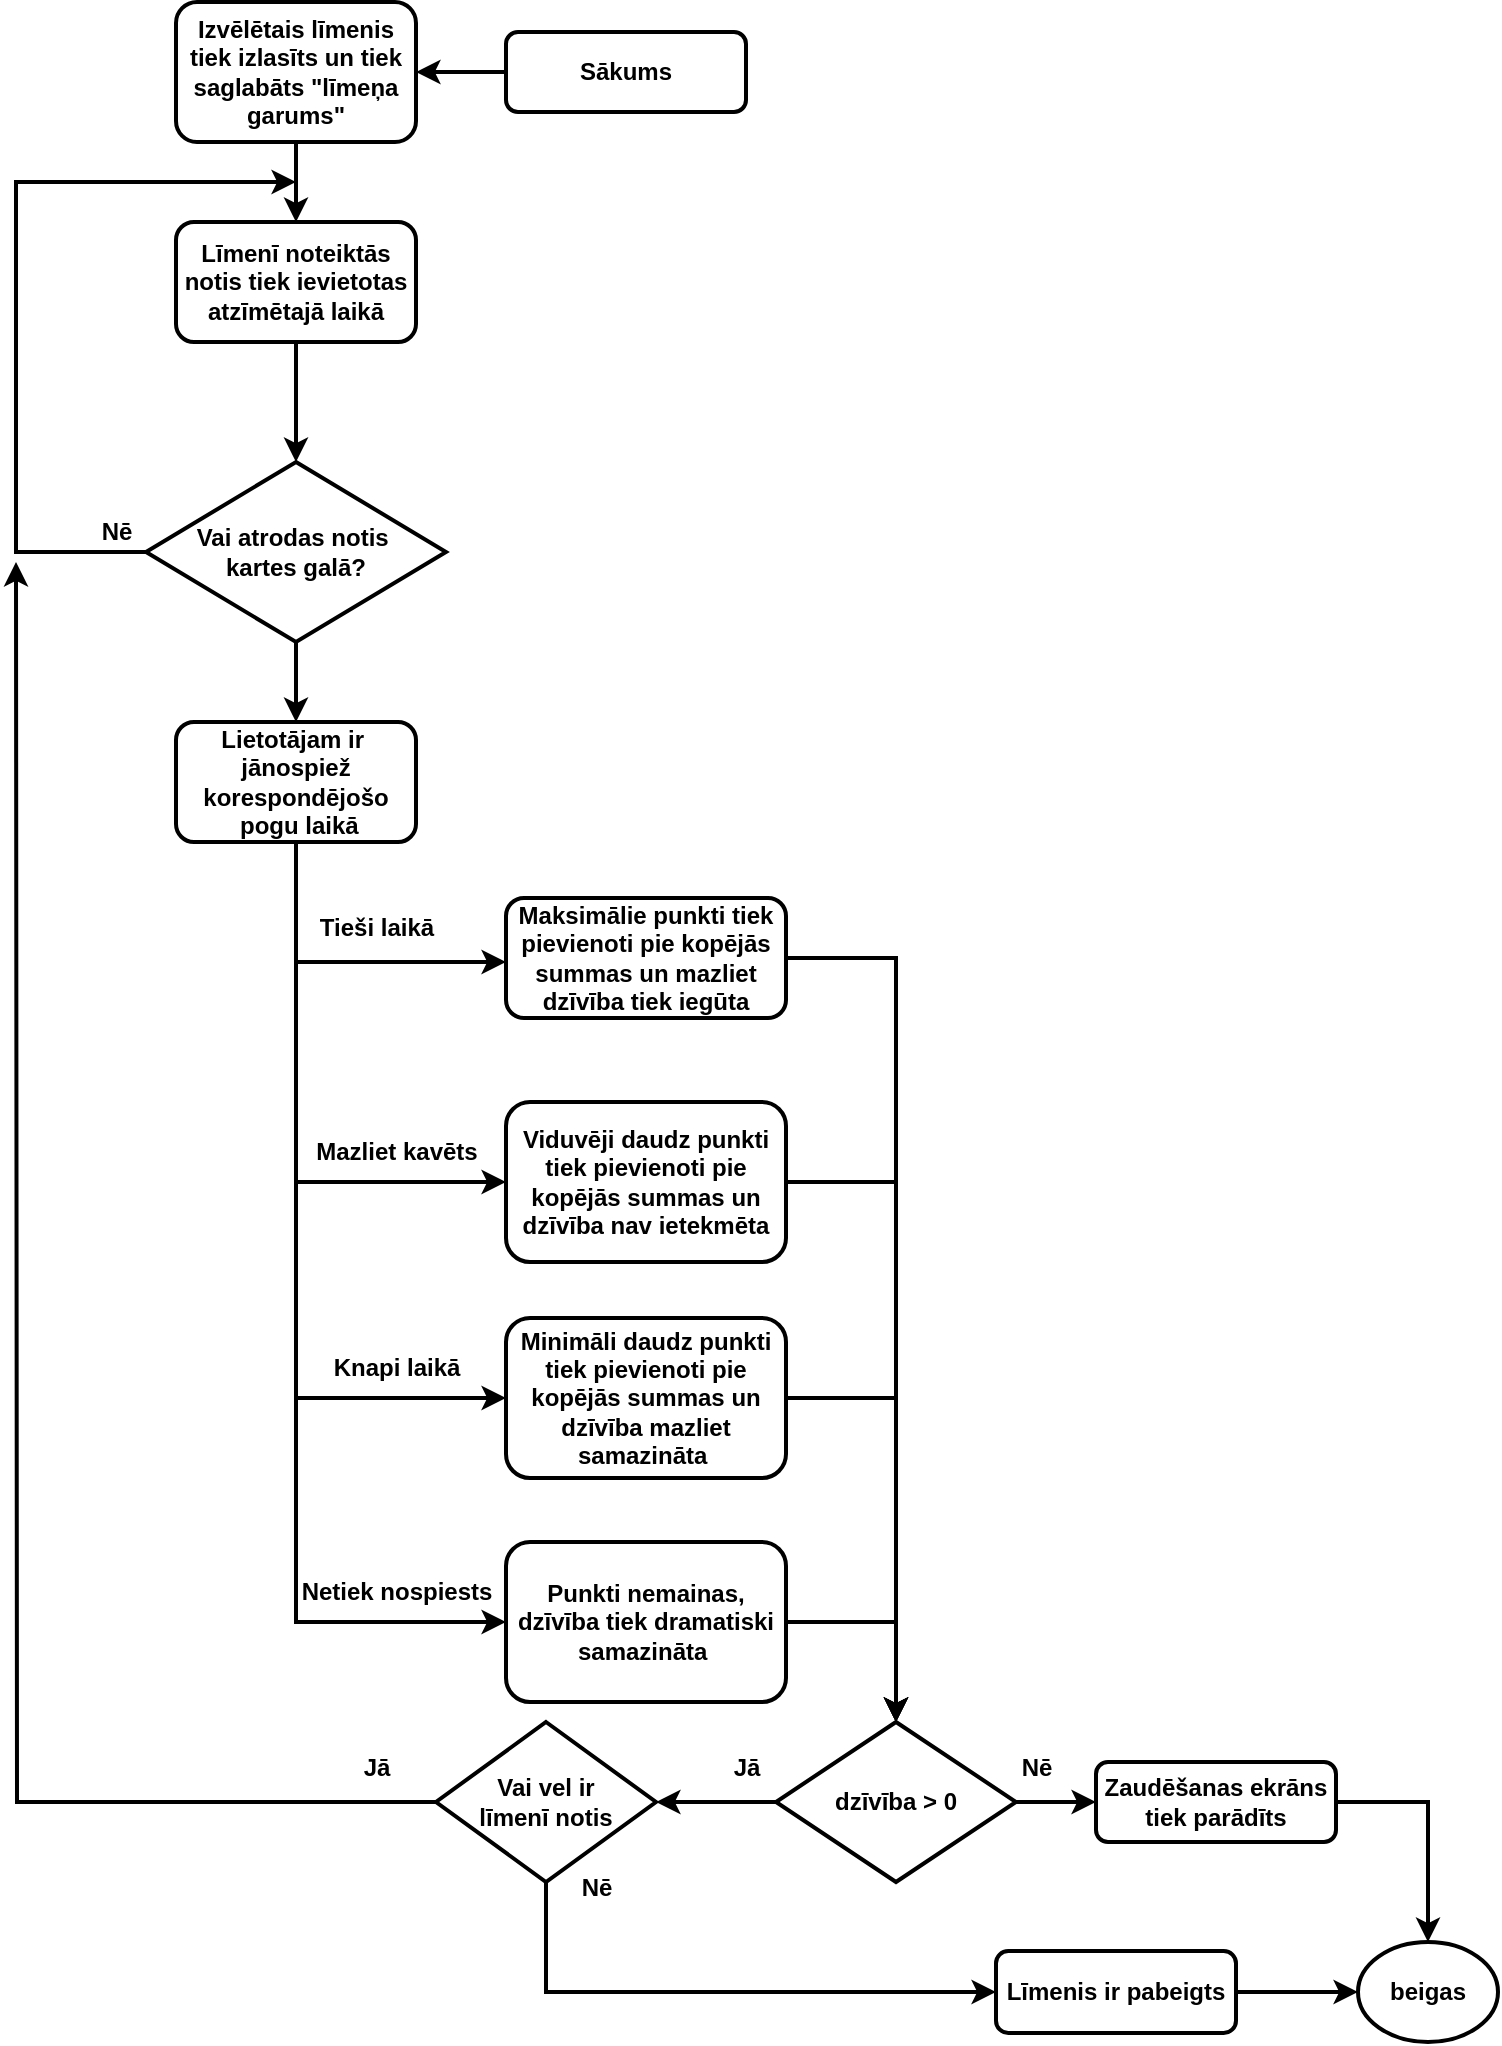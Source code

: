 <mxfile version="24.1.0" type="device">
  <diagram id="C5RBs43oDa-KdzZeNtuy" name="Page-1">
    <mxGraphModel dx="1914" dy="1008" grid="1" gridSize="10" guides="1" tooltips="1" connect="1" arrows="1" fold="1" page="1" pageScale="1" pageWidth="827" pageHeight="1169" math="0" shadow="0">
      <root>
        <mxCell id="WIyWlLk6GJQsqaUBKTNV-0" />
        <mxCell id="WIyWlLk6GJQsqaUBKTNV-1" parent="WIyWlLk6GJQsqaUBKTNV-0" />
        <mxCell id="EL6Vy02j1IOGJ40To6m0-0" style="edgeStyle=orthogonalEdgeStyle;rounded=0;orthogonalLoop=1;jettySize=auto;html=1;exitX=0;exitY=0.5;exitDx=0;exitDy=0;entryX=1;entryY=0.5;entryDx=0;entryDy=0;strokeColor=default;strokeWidth=2;align=center;verticalAlign=middle;fontFamily=Helvetica;fontSize=11;fontColor=default;fontStyle=1;labelBackgroundColor=default;endArrow=classic;" parent="WIyWlLk6GJQsqaUBKTNV-1" source="WIyWlLk6GJQsqaUBKTNV-3" target="nTVK7AX-v6Z2LN_n7n9J-0" edge="1">
          <mxGeometry relative="1" as="geometry" />
        </mxCell>
        <mxCell id="WIyWlLk6GJQsqaUBKTNV-3" value="Sākums" style="rounded=1;whiteSpace=wrap;html=1;fontSize=12;glass=0;strokeWidth=2;shadow=0;fontStyle=1" parent="WIyWlLk6GJQsqaUBKTNV-1" vertex="1">
          <mxGeometry x="294" y="105" width="120" height="40" as="geometry" />
        </mxCell>
        <mxCell id="nTVK7AX-v6Z2LN_n7n9J-1" style="edgeStyle=orthogonalEdgeStyle;rounded=0;orthogonalLoop=1;jettySize=auto;html=1;exitX=0.5;exitY=1;exitDx=0;exitDy=0;entryX=0.5;entryY=0;entryDx=0;entryDy=0;strokeWidth=2;fontStyle=1" parent="WIyWlLk6GJQsqaUBKTNV-1" source="nTVK7AX-v6Z2LN_n7n9J-0" target="nTVK7AX-v6Z2LN_n7n9J-3" edge="1">
          <mxGeometry relative="1" as="geometry">
            <mxPoint x="189" y="210" as="targetPoint" />
          </mxGeometry>
        </mxCell>
        <mxCell id="nTVK7AX-v6Z2LN_n7n9J-0" value="Izvēlētais līmenis tiek izlasīts un tiek saglabāts &quot;līmeņa garums&quot;" style="rounded=1;whiteSpace=wrap;html=1;strokeWidth=2;fontStyle=1" parent="WIyWlLk6GJQsqaUBKTNV-1" vertex="1">
          <mxGeometry x="129" y="90" width="120" height="70" as="geometry" />
        </mxCell>
        <mxCell id="nTVK7AX-v6Z2LN_n7n9J-5" style="edgeStyle=orthogonalEdgeStyle;rounded=0;orthogonalLoop=1;jettySize=auto;html=1;exitX=0.5;exitY=1;exitDx=0;exitDy=0;entryX=0.5;entryY=0;entryDx=0;entryDy=0;strokeWidth=2;fontStyle=1" parent="WIyWlLk6GJQsqaUBKTNV-1" source="nTVK7AX-v6Z2LN_n7n9J-3" target="nTVK7AX-v6Z2LN_n7n9J-4" edge="1">
          <mxGeometry relative="1" as="geometry" />
        </mxCell>
        <mxCell id="nTVK7AX-v6Z2LN_n7n9J-3" value="Līmenī noteiktās notis tiek ievietotas atzīmētajā laikā" style="rounded=1;whiteSpace=wrap;html=1;strokeWidth=2;fontStyle=1" parent="WIyWlLk6GJQsqaUBKTNV-1" vertex="1">
          <mxGeometry x="129" y="200" width="120" height="60" as="geometry" />
        </mxCell>
        <mxCell id="nTVK7AX-v6Z2LN_n7n9J-6" style="edgeStyle=orthogonalEdgeStyle;rounded=0;orthogonalLoop=1;jettySize=auto;html=1;exitX=0;exitY=0.5;exitDx=0;exitDy=0;strokeWidth=2;fontStyle=1" parent="WIyWlLk6GJQsqaUBKTNV-1" source="nTVK7AX-v6Z2LN_n7n9J-4" edge="1">
          <mxGeometry relative="1" as="geometry">
            <mxPoint x="189" y="180" as="targetPoint" />
            <Array as="points">
              <mxPoint x="49" y="365" />
              <mxPoint x="49" y="180" />
            </Array>
          </mxGeometry>
        </mxCell>
        <mxCell id="nTVK7AX-v6Z2LN_n7n9J-8" style="edgeStyle=orthogonalEdgeStyle;rounded=0;orthogonalLoop=1;jettySize=auto;html=1;exitX=0.5;exitY=1;exitDx=0;exitDy=0;entryX=0.5;entryY=0;entryDx=0;entryDy=0;strokeWidth=2;fontStyle=1" parent="WIyWlLk6GJQsqaUBKTNV-1" source="nTVK7AX-v6Z2LN_n7n9J-4" target="nTVK7AX-v6Z2LN_n7n9J-35" edge="1">
          <mxGeometry relative="1" as="geometry">
            <mxPoint x="189" y="430" as="targetPoint" />
          </mxGeometry>
        </mxCell>
        <mxCell id="nTVK7AX-v6Z2LN_n7n9J-4" value="Vai atrodas notis&amp;nbsp;&lt;div&gt;kartes galā?&lt;/div&gt;" style="rhombus;whiteSpace=wrap;html=1;strokeWidth=2;fontStyle=1" parent="WIyWlLk6GJQsqaUBKTNV-1" vertex="1">
          <mxGeometry x="114" y="320" width="150" height="90" as="geometry" />
        </mxCell>
        <mxCell id="nTVK7AX-v6Z2LN_n7n9J-7" value="Nē" style="text;html=1;align=center;verticalAlign=middle;resizable=0;points=[];autosize=1;strokeColor=none;fillColor=none;strokeWidth=2;fontStyle=1" parent="WIyWlLk6GJQsqaUBKTNV-1" vertex="1">
          <mxGeometry x="79" y="340" width="40" height="30" as="geometry" />
        </mxCell>
        <mxCell id="nTVK7AX-v6Z2LN_n7n9J-16" style="edgeStyle=orthogonalEdgeStyle;rounded=0;orthogonalLoop=1;jettySize=auto;html=1;exitX=0.5;exitY=1;exitDx=0;exitDy=0;strokeWidth=2;fontStyle=1" parent="WIyWlLk6GJQsqaUBKTNV-1" target="nTVK7AX-v6Z2LN_n7n9J-17" edge="1">
          <mxGeometry relative="1" as="geometry">
            <mxPoint x="249" y="570" as="targetPoint" />
            <mxPoint x="189" y="490" as="sourcePoint" />
            <Array as="points">
              <mxPoint x="189" y="570" />
            </Array>
          </mxGeometry>
        </mxCell>
        <mxCell id="nTVK7AX-v6Z2LN_n7n9J-37" style="edgeStyle=orthogonalEdgeStyle;rounded=0;orthogonalLoop=1;jettySize=auto;html=1;exitX=1;exitY=0.5;exitDx=0;exitDy=0;entryX=0.5;entryY=0;entryDx=0;entryDy=0;strokeWidth=2;fontStyle=1" parent="WIyWlLk6GJQsqaUBKTNV-1" source="nTVK7AX-v6Z2LN_n7n9J-17" target="nTVK7AX-v6Z2LN_n7n9J-36" edge="1">
          <mxGeometry relative="1" as="geometry" />
        </mxCell>
        <mxCell id="nTVK7AX-v6Z2LN_n7n9J-17" value="Maksimālie punkti tiek pievienoti pie kopējās summas un mazliet dzīvība tiek iegūta" style="rounded=1;whiteSpace=wrap;html=1;strokeWidth=2;fontStyle=1" parent="WIyWlLk6GJQsqaUBKTNV-1" vertex="1">
          <mxGeometry x="294" y="538" width="140" height="60" as="geometry" />
        </mxCell>
        <mxCell id="nTVK7AX-v6Z2LN_n7n9J-18" value="" style="endArrow=classic;html=1;rounded=0;exitX=0.5;exitY=1;exitDx=0;exitDy=0;strokeWidth=2;fontStyle=1" parent="WIyWlLk6GJQsqaUBKTNV-1" source="nTVK7AX-v6Z2LN_n7n9J-35" target="nTVK7AX-v6Z2LN_n7n9J-19" edge="1">
          <mxGeometry width="50" height="50" relative="1" as="geometry">
            <mxPoint x="189" y="450" as="sourcePoint" />
            <mxPoint x="189" y="650" as="targetPoint" />
            <Array as="points">
              <mxPoint x="189" y="680" />
            </Array>
          </mxGeometry>
        </mxCell>
        <mxCell id="nTVK7AX-v6Z2LN_n7n9J-38" style="edgeStyle=orthogonalEdgeStyle;rounded=0;orthogonalLoop=1;jettySize=auto;html=1;exitX=1;exitY=0.5;exitDx=0;exitDy=0;entryX=0.5;entryY=0;entryDx=0;entryDy=0;strokeWidth=2;fontStyle=1" parent="WIyWlLk6GJQsqaUBKTNV-1" source="nTVK7AX-v6Z2LN_n7n9J-19" target="nTVK7AX-v6Z2LN_n7n9J-36" edge="1">
          <mxGeometry relative="1" as="geometry">
            <mxPoint x="509" y="950" as="targetPoint" />
          </mxGeometry>
        </mxCell>
        <mxCell id="nTVK7AX-v6Z2LN_n7n9J-19" value="Viduvēji daudz punkti tiek pievienoti pie kopējās summas un dzīvība nav ietekmēta" style="rounded=1;whiteSpace=wrap;html=1;strokeWidth=2;fontStyle=1" parent="WIyWlLk6GJQsqaUBKTNV-1" vertex="1">
          <mxGeometry x="294" y="640" width="140" height="80" as="geometry" />
        </mxCell>
        <mxCell id="nTVK7AX-v6Z2LN_n7n9J-20" value="Tieši laikā" style="text;html=1;align=center;verticalAlign=middle;resizable=0;points=[];autosize=1;strokeColor=none;fillColor=none;strokeWidth=2;fontStyle=1" parent="WIyWlLk6GJQsqaUBKTNV-1" vertex="1">
          <mxGeometry x="189" y="538" width="80" height="30" as="geometry" />
        </mxCell>
        <mxCell id="nTVK7AX-v6Z2LN_n7n9J-22" value="Mazliet kavēts" style="text;html=1;align=center;verticalAlign=middle;resizable=0;points=[];autosize=1;strokeColor=none;fillColor=none;strokeWidth=2;fontStyle=1" parent="WIyWlLk6GJQsqaUBKTNV-1" vertex="1">
          <mxGeometry x="189" y="650" width="100" height="30" as="geometry" />
        </mxCell>
        <mxCell id="nTVK7AX-v6Z2LN_n7n9J-25" value="" style="endArrow=classic;html=1;rounded=0;exitX=0.5;exitY=1;exitDx=0;exitDy=0;strokeWidth=2;fontStyle=1" parent="WIyWlLk6GJQsqaUBKTNV-1" target="nTVK7AX-v6Z2LN_n7n9J-26" edge="1">
          <mxGeometry width="50" height="50" relative="1" as="geometry">
            <mxPoint x="189" y="598" as="sourcePoint" />
            <mxPoint x="189" y="758" as="targetPoint" />
            <Array as="points">
              <mxPoint x="189" y="788" />
            </Array>
          </mxGeometry>
        </mxCell>
        <mxCell id="nTVK7AX-v6Z2LN_n7n9J-39" style="edgeStyle=orthogonalEdgeStyle;rounded=0;orthogonalLoop=1;jettySize=auto;html=1;exitX=1;exitY=0.5;exitDx=0;exitDy=0;entryX=0.5;entryY=0;entryDx=0;entryDy=0;strokeWidth=2;fontStyle=1" parent="WIyWlLk6GJQsqaUBKTNV-1" source="nTVK7AX-v6Z2LN_n7n9J-26" target="nTVK7AX-v6Z2LN_n7n9J-36" edge="1">
          <mxGeometry relative="1" as="geometry" />
        </mxCell>
        <mxCell id="nTVK7AX-v6Z2LN_n7n9J-26" value="Minimāli daudz punkti tiek pievienoti pie kopējās summas un dzīvība mazliet samazināta&amp;nbsp;" style="rounded=1;whiteSpace=wrap;html=1;strokeWidth=2;fontStyle=1" parent="WIyWlLk6GJQsqaUBKTNV-1" vertex="1">
          <mxGeometry x="294" y="748" width="140" height="80" as="geometry" />
        </mxCell>
        <mxCell id="nTVK7AX-v6Z2LN_n7n9J-27" value="Knapi laikā" style="text;html=1;align=center;verticalAlign=middle;resizable=0;points=[];autosize=1;strokeColor=none;fillColor=none;strokeWidth=2;fontStyle=1" parent="WIyWlLk6GJQsqaUBKTNV-1" vertex="1">
          <mxGeometry x="199" y="758" width="80" height="30" as="geometry" />
        </mxCell>
        <mxCell id="nTVK7AX-v6Z2LN_n7n9J-31" value="" style="endArrow=classic;html=1;rounded=0;exitX=0.5;exitY=1;exitDx=0;exitDy=0;strokeWidth=2;fontStyle=1" parent="WIyWlLk6GJQsqaUBKTNV-1" target="nTVK7AX-v6Z2LN_n7n9J-32" edge="1">
          <mxGeometry width="50" height="50" relative="1" as="geometry">
            <mxPoint x="189" y="710" as="sourcePoint" />
            <mxPoint x="189" y="870" as="targetPoint" />
            <Array as="points">
              <mxPoint x="189" y="900" />
            </Array>
          </mxGeometry>
        </mxCell>
        <mxCell id="nTVK7AX-v6Z2LN_n7n9J-40" style="edgeStyle=orthogonalEdgeStyle;rounded=0;orthogonalLoop=1;jettySize=auto;html=1;exitX=1;exitY=0.5;exitDx=0;exitDy=0;entryX=0.5;entryY=0;entryDx=0;entryDy=0;strokeWidth=2;fontStyle=1" parent="WIyWlLk6GJQsqaUBKTNV-1" source="nTVK7AX-v6Z2LN_n7n9J-32" target="nTVK7AX-v6Z2LN_n7n9J-36" edge="1">
          <mxGeometry relative="1" as="geometry" />
        </mxCell>
        <mxCell id="nTVK7AX-v6Z2LN_n7n9J-32" value="Punkti nemainas, dzīvība tiek dramatiski samazināta&amp;nbsp;" style="rounded=1;whiteSpace=wrap;html=1;strokeWidth=2;fontStyle=1" parent="WIyWlLk6GJQsqaUBKTNV-1" vertex="1">
          <mxGeometry x="294" y="860" width="140" height="80" as="geometry" />
        </mxCell>
        <mxCell id="nTVK7AX-v6Z2LN_n7n9J-33" value="Netiek nospiests" style="text;html=1;align=center;verticalAlign=middle;resizable=0;points=[];autosize=1;strokeColor=none;fillColor=none;strokeWidth=2;fontStyle=1" parent="WIyWlLk6GJQsqaUBKTNV-1" vertex="1">
          <mxGeometry x="184" y="870" width="110" height="30" as="geometry" />
        </mxCell>
        <mxCell id="nTVK7AX-v6Z2LN_n7n9J-35" value="Lietotājam ir&amp;nbsp;&lt;div&gt;jānospiež korespondējošo&lt;div&gt;&amp;nbsp;pogu laikā&lt;/div&gt;&lt;/div&gt;" style="rounded=1;whiteSpace=wrap;html=1;strokeWidth=2;fontStyle=1" parent="WIyWlLk6GJQsqaUBKTNV-1" vertex="1">
          <mxGeometry x="129" y="450" width="120" height="60" as="geometry" />
        </mxCell>
        <mxCell id="nTVK7AX-v6Z2LN_n7n9J-43" style="edgeStyle=orthogonalEdgeStyle;rounded=0;orthogonalLoop=1;jettySize=auto;html=1;exitX=1;exitY=0.5;exitDx=0;exitDy=0;entryX=0;entryY=0.5;entryDx=0;entryDy=0;strokeWidth=2;fontStyle=1" parent="WIyWlLk6GJQsqaUBKTNV-1" source="nTVK7AX-v6Z2LN_n7n9J-36" target="nTVK7AX-v6Z2LN_n7n9J-49" edge="1">
          <mxGeometry relative="1" as="geometry">
            <mxPoint x="619" y="1000" as="targetPoint" />
          </mxGeometry>
        </mxCell>
        <mxCell id="nTVK7AX-v6Z2LN_n7n9J-44" style="edgeStyle=orthogonalEdgeStyle;rounded=0;orthogonalLoop=1;jettySize=auto;html=1;exitX=0;exitY=0.5;exitDx=0;exitDy=0;strokeWidth=2;fontStyle=1" parent="WIyWlLk6GJQsqaUBKTNV-1" source="nTVK7AX-v6Z2LN_n7n9J-36" target="nTVK7AX-v6Z2LN_n7n9J-52" edge="1">
          <mxGeometry relative="1" as="geometry">
            <mxPoint x="389" y="990" as="targetPoint" />
          </mxGeometry>
        </mxCell>
        <mxCell id="nTVK7AX-v6Z2LN_n7n9J-36" value="dzīvība &amp;gt; 0" style="rhombus;whiteSpace=wrap;html=1;strokeWidth=2;fontStyle=1" parent="WIyWlLk6GJQsqaUBKTNV-1" vertex="1">
          <mxGeometry x="429" y="950" width="120" height="80" as="geometry" />
        </mxCell>
        <mxCell id="nTVK7AX-v6Z2LN_n7n9J-46" value="beigas" style="ellipse;whiteSpace=wrap;html=1;strokeWidth=2;fontStyle=1" parent="WIyWlLk6GJQsqaUBKTNV-1" vertex="1">
          <mxGeometry x="720" y="1060" width="70" height="50" as="geometry" />
        </mxCell>
        <mxCell id="nTVK7AX-v6Z2LN_n7n9J-47" value="Nē" style="text;html=1;align=center;verticalAlign=middle;resizable=0;points=[];autosize=1;strokeColor=none;fillColor=none;strokeWidth=2;fontStyle=1" parent="WIyWlLk6GJQsqaUBKTNV-1" vertex="1">
          <mxGeometry x="539" y="958" width="40" height="30" as="geometry" />
        </mxCell>
        <mxCell id="nTVK7AX-v6Z2LN_n7n9J-50" style="edgeStyle=orthogonalEdgeStyle;rounded=0;orthogonalLoop=1;jettySize=auto;html=1;exitX=1;exitY=0.5;exitDx=0;exitDy=0;entryX=0.5;entryY=0;entryDx=0;entryDy=0;strokeWidth=2;fontStyle=1" parent="WIyWlLk6GJQsqaUBKTNV-1" source="nTVK7AX-v6Z2LN_n7n9J-49" target="nTVK7AX-v6Z2LN_n7n9J-46" edge="1">
          <mxGeometry relative="1" as="geometry" />
        </mxCell>
        <mxCell id="nTVK7AX-v6Z2LN_n7n9J-49" value="Zaudēšanas ekrāns tiek parādīts" style="rounded=1;whiteSpace=wrap;html=1;strokeWidth=2;fontStyle=1" parent="WIyWlLk6GJQsqaUBKTNV-1" vertex="1">
          <mxGeometry x="589" y="970" width="120" height="40" as="geometry" />
        </mxCell>
        <mxCell id="nTVK7AX-v6Z2LN_n7n9J-53" style="edgeStyle=orthogonalEdgeStyle;rounded=0;orthogonalLoop=1;jettySize=auto;html=1;exitX=0;exitY=0.5;exitDx=0;exitDy=0;strokeWidth=2;fontStyle=1" parent="WIyWlLk6GJQsqaUBKTNV-1" source="nTVK7AX-v6Z2LN_n7n9J-52" edge="1">
          <mxGeometry relative="1" as="geometry">
            <mxPoint x="49" y="370" as="targetPoint" />
          </mxGeometry>
        </mxCell>
        <mxCell id="nTVK7AX-v6Z2LN_n7n9J-55" style="edgeStyle=orthogonalEdgeStyle;rounded=0;orthogonalLoop=1;jettySize=auto;html=1;exitX=0.5;exitY=1;exitDx=0;exitDy=0;strokeWidth=2;fontStyle=1;entryX=0;entryY=0.5;entryDx=0;entryDy=0;" parent="WIyWlLk6GJQsqaUBKTNV-1" source="nTVK7AX-v6Z2LN_n7n9J-52" target="nTVK7AX-v6Z2LN_n7n9J-56" edge="1">
          <mxGeometry relative="1" as="geometry">
            <mxPoint x="579" y="1080" as="targetPoint" />
            <Array as="points">
              <mxPoint x="314" y="1085" />
            </Array>
          </mxGeometry>
        </mxCell>
        <mxCell id="nTVK7AX-v6Z2LN_n7n9J-52" value="Vai vel ir &lt;br&gt;līmenī notis" style="rhombus;whiteSpace=wrap;html=1;strokeWidth=2;fontStyle=1" parent="WIyWlLk6GJQsqaUBKTNV-1" vertex="1">
          <mxGeometry x="259" y="950" width="110" height="80" as="geometry" />
        </mxCell>
        <mxCell id="nTVK7AX-v6Z2LN_n7n9J-54" value="Jā" style="text;html=1;align=center;verticalAlign=middle;resizable=0;points=[];autosize=1;strokeColor=none;fillColor=none;strokeWidth=2;fontStyle=1" parent="WIyWlLk6GJQsqaUBKTNV-1" vertex="1">
          <mxGeometry x="209" y="958" width="40" height="30" as="geometry" />
        </mxCell>
        <mxCell id="nTVK7AX-v6Z2LN_n7n9J-57" style="edgeStyle=orthogonalEdgeStyle;rounded=0;orthogonalLoop=1;jettySize=auto;html=1;exitX=1;exitY=0.5;exitDx=0;exitDy=0;entryX=0;entryY=0.5;entryDx=0;entryDy=0;strokeWidth=2;fontStyle=1" parent="WIyWlLk6GJQsqaUBKTNV-1" source="nTVK7AX-v6Z2LN_n7n9J-56" target="nTVK7AX-v6Z2LN_n7n9J-46" edge="1">
          <mxGeometry relative="1" as="geometry" />
        </mxCell>
        <mxCell id="nTVK7AX-v6Z2LN_n7n9J-56" value="Līmenis ir pabeigts" style="rounded=1;whiteSpace=wrap;html=1;strokeWidth=2;fontStyle=1" parent="WIyWlLk6GJQsqaUBKTNV-1" vertex="1">
          <mxGeometry x="539" y="1064.5" width="120" height="41" as="geometry" />
        </mxCell>
        <mxCell id="nTVK7AX-v6Z2LN_n7n9J-58" value="Nē" style="text;html=1;align=center;verticalAlign=middle;resizable=0;points=[];autosize=1;strokeColor=none;fillColor=none;strokeWidth=2;fontStyle=1" parent="WIyWlLk6GJQsqaUBKTNV-1" vertex="1">
          <mxGeometry x="319" y="1018" width="40" height="30" as="geometry" />
        </mxCell>
        <mxCell id="nTVK7AX-v6Z2LN_n7n9J-59" value="Jā" style="text;html=1;align=center;verticalAlign=middle;resizable=0;points=[];autosize=1;strokeColor=none;fillColor=none;strokeWidth=2;fontStyle=1" parent="WIyWlLk6GJQsqaUBKTNV-1" vertex="1">
          <mxGeometry x="394" y="958" width="40" height="30" as="geometry" />
        </mxCell>
      </root>
    </mxGraphModel>
  </diagram>
</mxfile>
